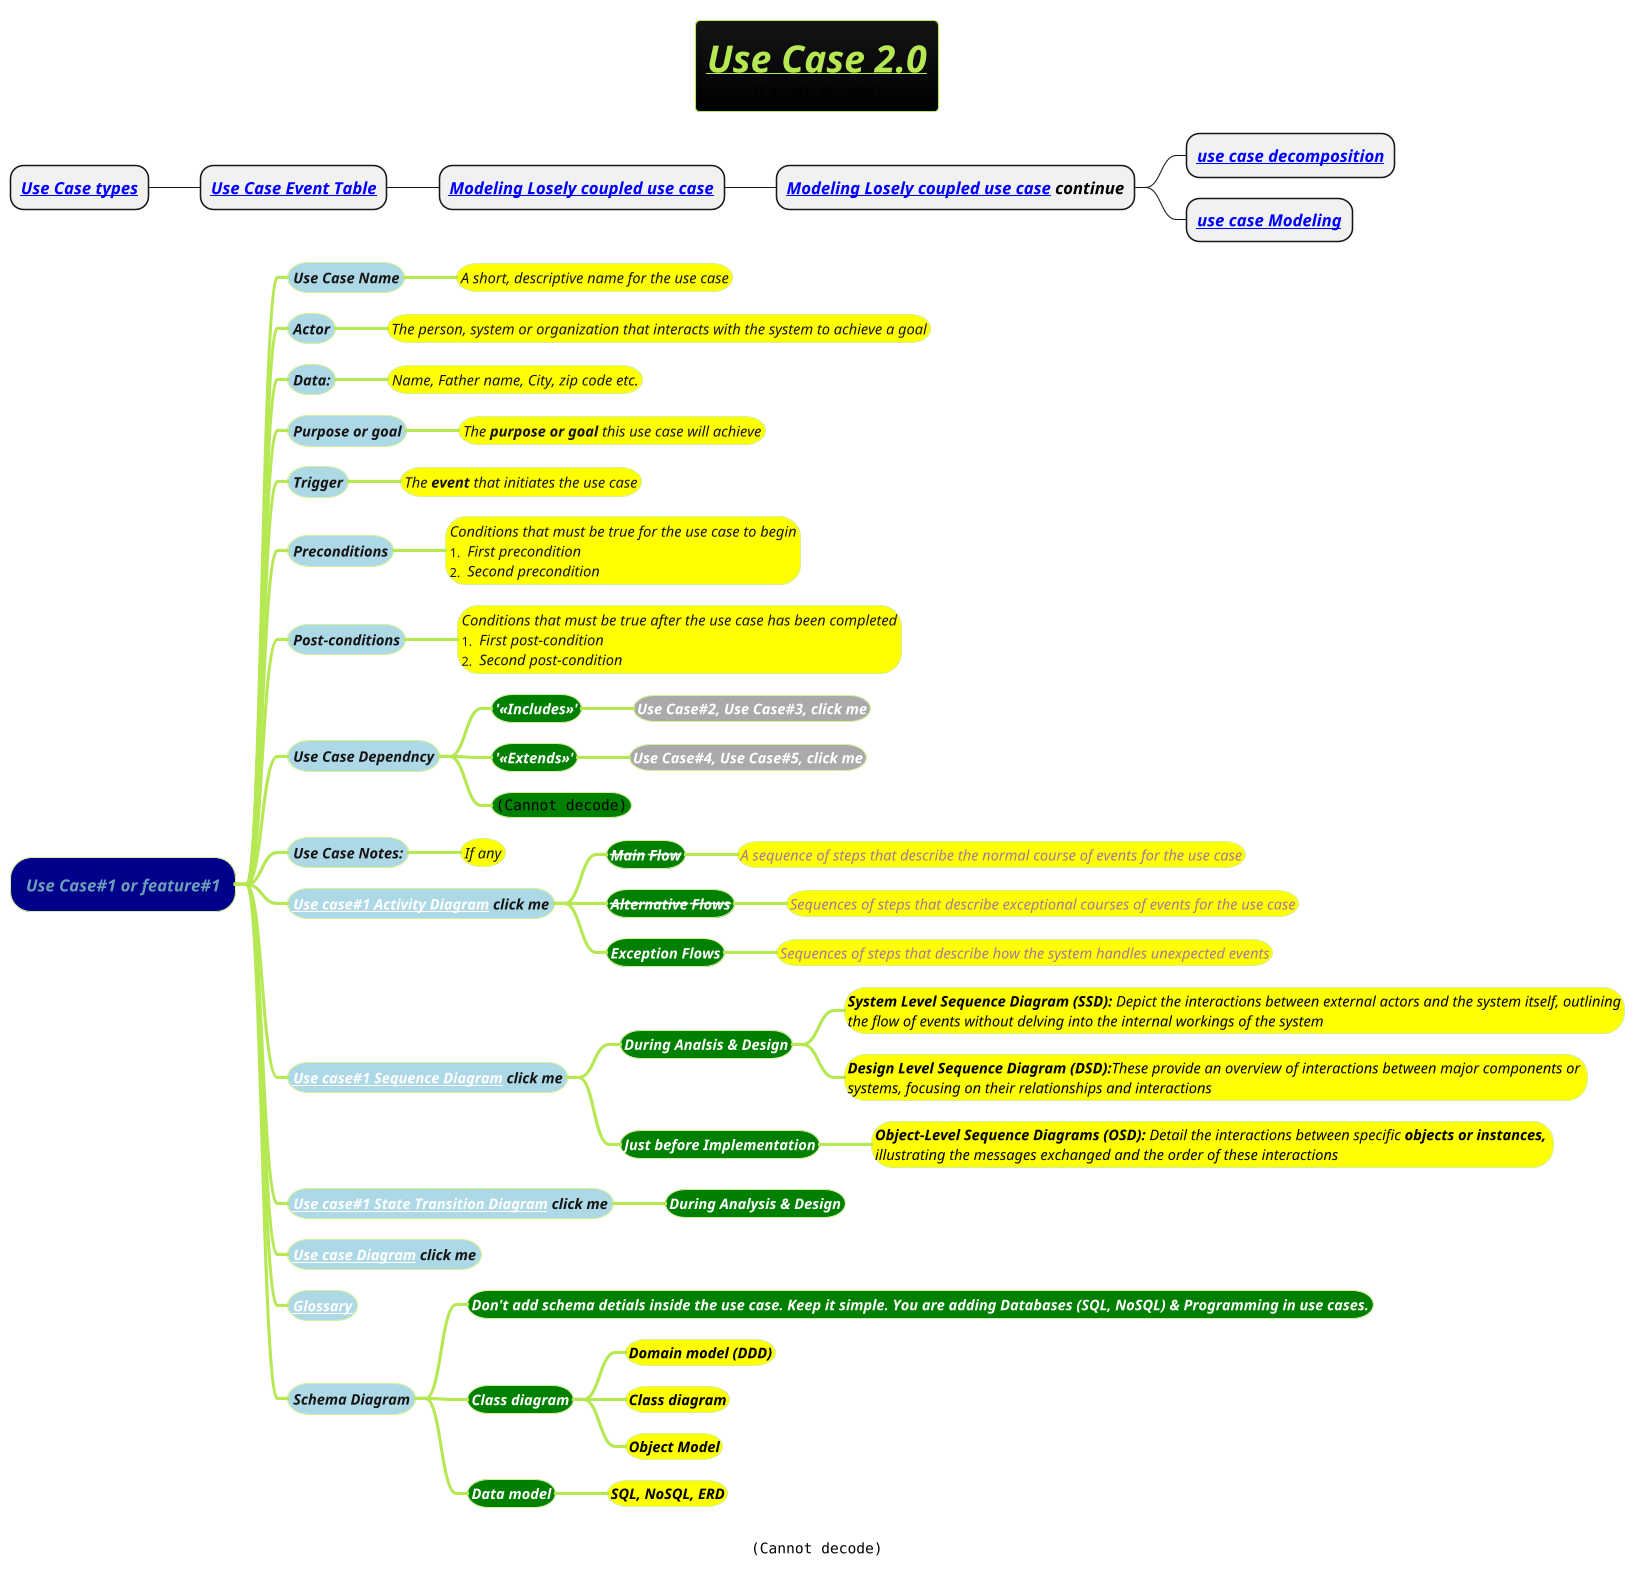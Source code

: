 @startmindmap
title =  <b><i><u>Use Case 2.0\n<img:img.png{scale=0.7}>
caption <img:img_1.png{scale=0.7}>
* ===<i>[[use-case.png Use Case types]]
** ===<i>[[docs/3-programming-languages/clean-architecture/images/image-2023-02-20-18-32-12-378.png Use Case Event Table]]
*** ===<i>[[docs/3-programming-languages/clean-architecture/images/image-2023-02-20-18-36-44-142.png Modeling Losely coupled use case]]
**** ===<i>[[docs/3-programming-languages/clean-architecture/images/image-2023-02-20-18-39-05-976.png Modeling Losely coupled use case]] continue
***** ===<i>[[docs/3-programming-languages/clean-architecture/images/Screenshot_3x.png use case decomposition]]
***** ===<i>[[docs/3-programming-languages/clean-architecture/images/use-case-modeling.png use case Modeling]]

!theme hacker

*[#darkblue] <i>Use Case#1 or feature#1
**[#lightblue] <i><size:14>Use Case Name
***[#yellow] <i><size:14>A short, descriptive name for the use case
**[#lightblue] <i><size:14>Actor
***[#yellow] <i><size:14>The person, system or organization that interacts with the system to achieve a goal
**[#lightblue] <i><size:14>Data:
***[#yellow] <i><size:14>Name, Father name, City, zip code etc.
**[#lightblue] <i><size:14>Purpose or goal
***[#yellow] <i><size:14>The **purpose or goal** this use case will achieve
**[#lightblue] <i><size:14>Trigger
***[#yellow] <i><size:14>The **event** that initiates the use case
**[#lightblue] <i><size:14>Preconditions
***[#yellow]:<i><size:14>Conditions that must be true for the use case to begin
#<i><size:14> First precondition
#<i><size:14> Second precondition;
**[#lightblue] <i><size:14>Post-conditions
***[#yellow]:<i><size:14>Conditions that must be true after the use case has been completed
#<i><size:14> First post-condition
#<i><size:14> Second post-condition;
**[#lightblue] <i><size:14>Use Case Dependncy
***[#green] <b><color #white><i><size:14>'<<Includes>>'
****[#a] <color #white><b><i><size:14>Use Case#2, Use Case#3, click me
***[#green] <b><color #white><i><size:14>'<<Extends>>'
****[#a] <color #white><b><i><size:14>Use Case#4, Use Case#5, click me
***[#green] <b><color #white><i><size:14><img:img_2.png>
**[#lightblue] <i><size:14>Use Case Notes:
***[#yellow] <i><size:14>If any
**[#lightblue] <i><size:14>[[docs/2-uml/requirements-and-design-with-plantuml/activity-diagrams/use-case-1-activity.puml Use case#1 Activity Diagram]] click me
***[#green] <color #white><b><i><size:14>--Main-- --Flow--
****[#yellow] <i><size:14>A sequence of steps that describe the normal course of events for the use case
***[#green] <color #white><b><i><size:14>--Alternative-- --Flows--
****[#yellow] <i><size:14>Sequences of steps that describe exceptional courses of events for the use case
***[#green] <color #white><b><i><size:14>Exception Flows
****[#yellow] <i><size:14>Sequences of steps that describe how the system handles unexpected events
**[#lightblue] <i><size:14>[[docs/2-uml/requirements-and-design-with-plantuml/sequence-diagrams/use-case-1-sequence.puml Use case#1 Sequence Diagram]] click me
***[#green] <color #white><b><i><size:14>During Analsis & Design
****[#yellow] <color #black><i><size:14><b>System Level Sequence Diagram (SSD):</b> Depict the interactions between external actors and the system itself, outlining\n<i><size:14><color #black>the flow of events without delving into the internal workings of the system
****[#yellow] <color #black><i><size:14><b>Design Level Sequence Diagram (DSD):</b>These provide an overview of interactions between major components or \n<i><size:14><color #black>systems, focusing on their relationships and interactions
***[#green] <color #white><b><i><size:14>Just before Implementation
****[#yellow] <color #black><i><size:14><b>Object-Level Sequence Diagrams (OSD):</b> Detail the interactions between specific **objects or instances,** \n<i><size:14><color #black>illustrating the messages exchanged and the order of these interactions
**[#lightblue] <i><size:14>[[docs/2-uml/requirements-and-design-with-plantuml/state-transition-diagrams/use-case-1-state-transition.puml Use case#1 State Transition Diagram]] click me
***[#green] <color #white><b><i><size:14>During Analysis & Design
**[#lightblue] <i><size:14>[[docs/2-uml/requirements-and-design-with-plantuml/0-use-case-diagrams/Tomplot-Use-Case-diagram.puml Use case Diagram]] click me
**[#lightblue] <i><size:14>[[docs/2-uml/requirements-and-design-with-plantuml/glossary.puml Glossary]]
**[#lightblue] <i><size:14>Schema Diagram
***[#green] <color #white><b><i><size:14>Don't add schema detials inside the use case. Keep it simple. You are adding Databases (SQL, NoSQL) & Programming in use cases.
***[#green] <color #white><b><i><size:14>Class diagram
****[#yellow] <color #black><i><size:14><b>Domain model (DDD)
****[#yellow] <color #black><i><size:14><b>Class diagram
****[#yellow] <color #black><i><size:14><b>Object Model
***[#green] <color #white><b><i><size:14>Data model
****[#yellow] <color #black><i><size:14><b>SQL, NoSQL, ERD

@endmindmap